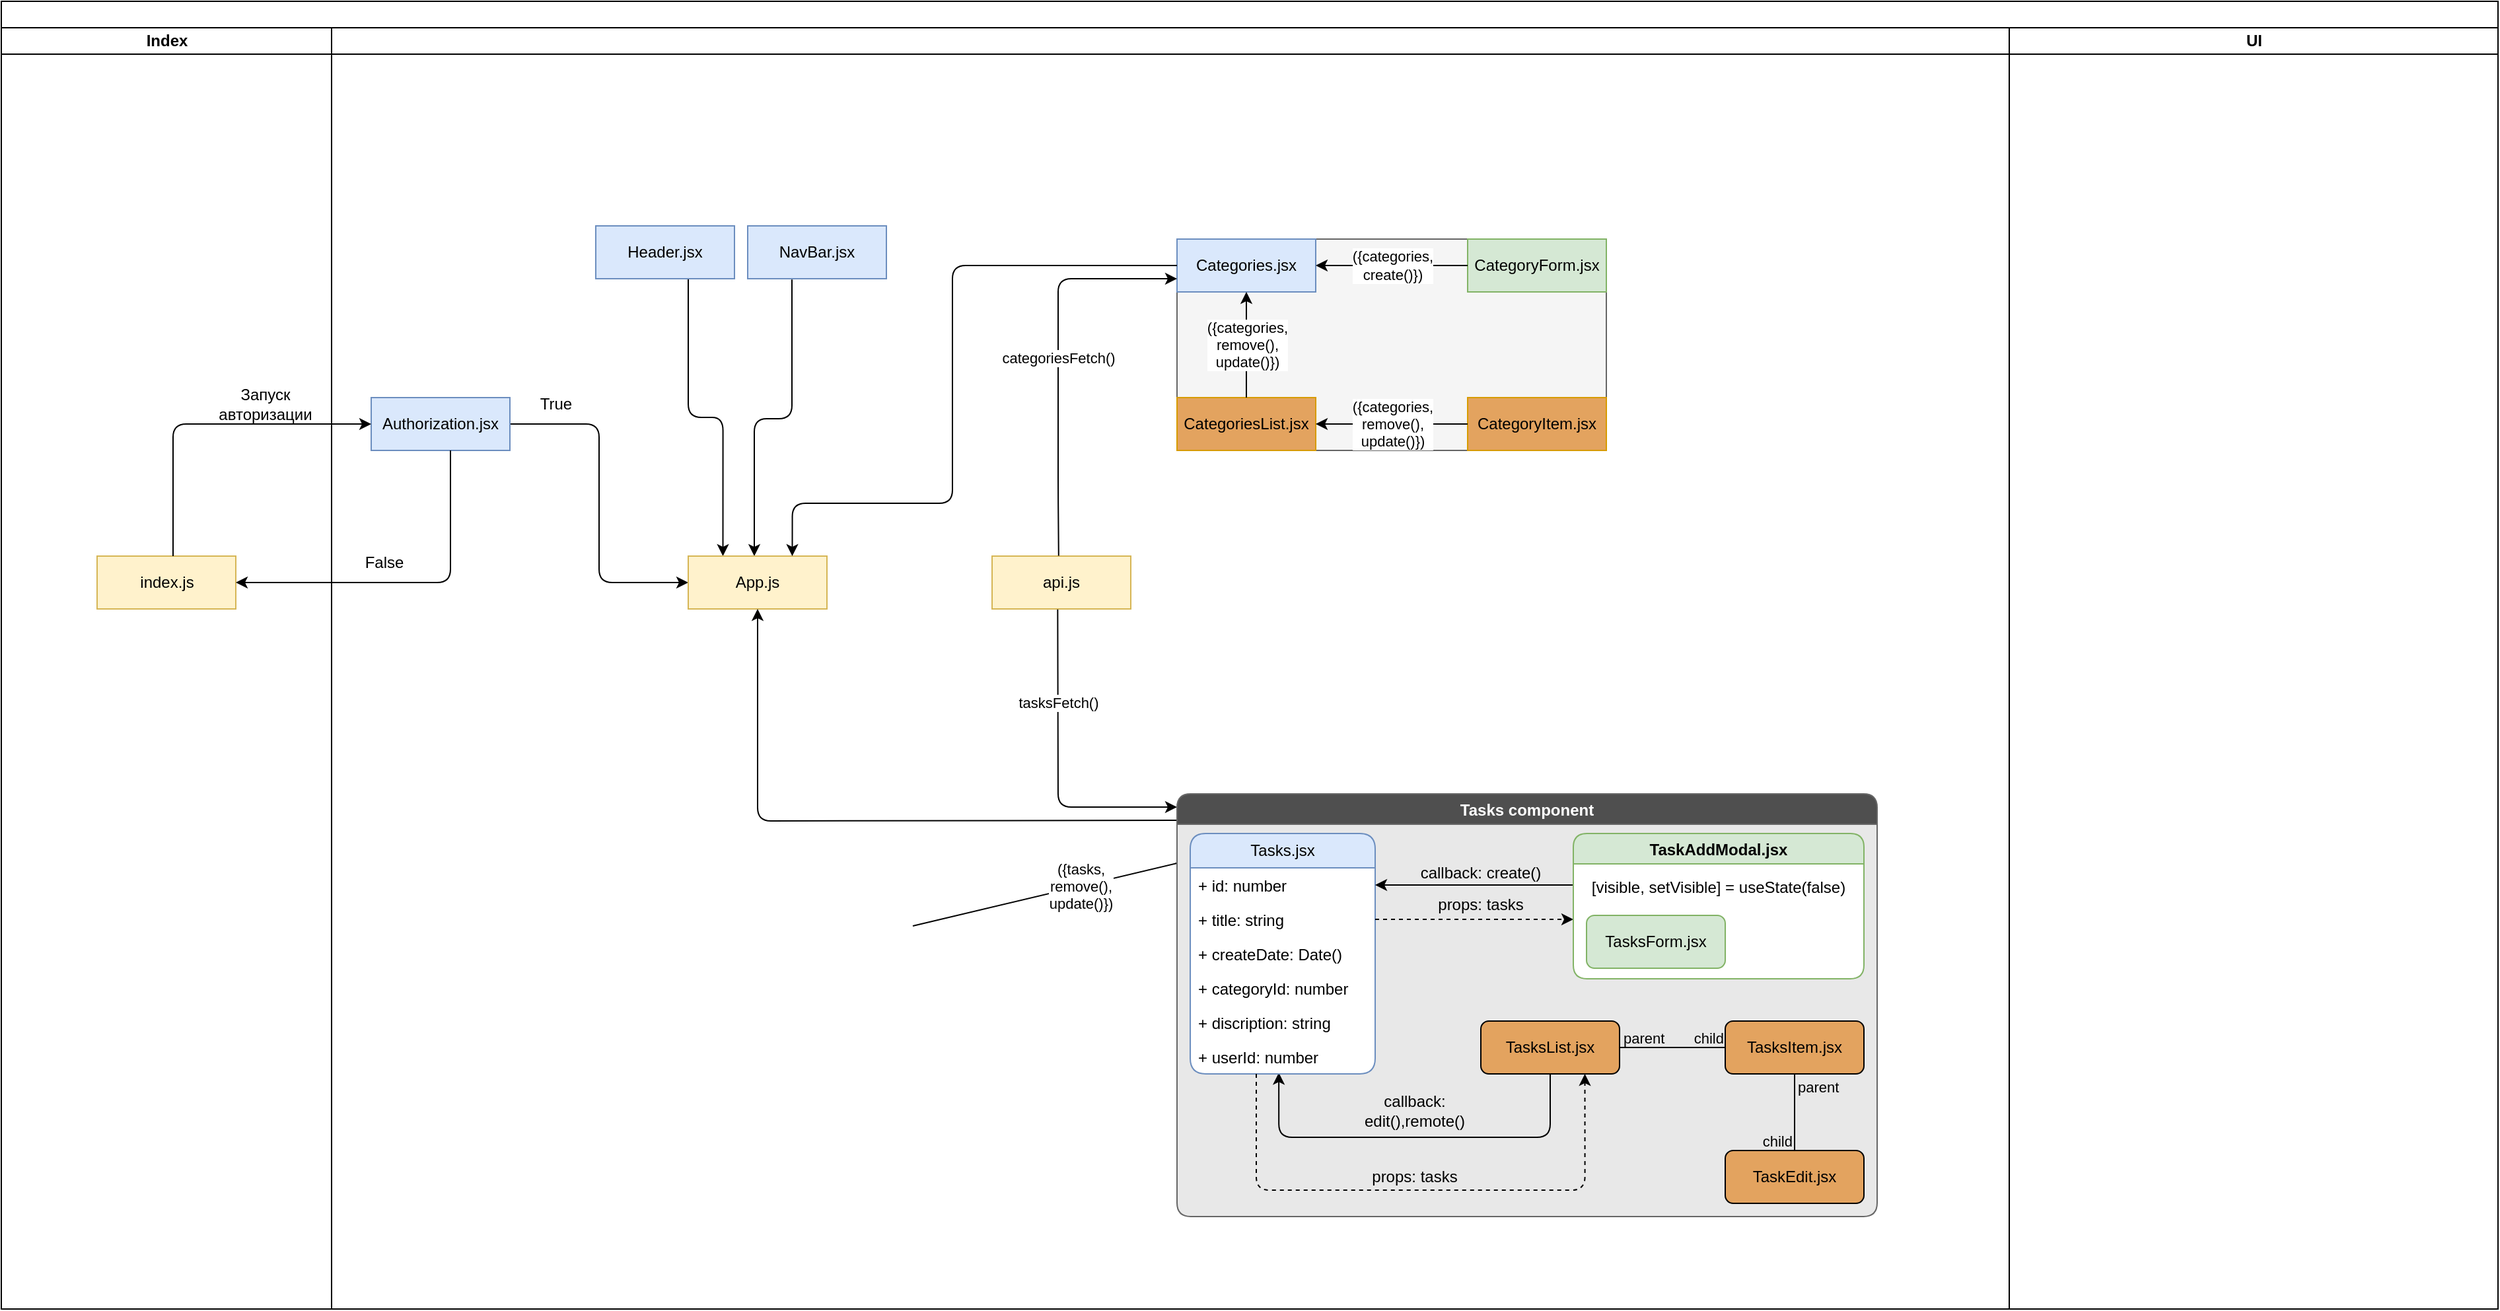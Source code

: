 <mxfile version="21.6.5" type="github">
  <diagram name="Frontend" id="0783ab3e-0a74-02c8-0abd-f7b4e66b4bec">
    <mxGraphModel dx="2270" dy="784" grid="1" gridSize="10" guides="1" tooltips="1" connect="1" arrows="1" fold="1" page="1" pageScale="1" pageWidth="850" pageHeight="1100" background="none" math="0" shadow="0">
      <root>
        <mxCell id="0" />
        <mxCell id="1" parent="0" />
        <mxCell id="1c1d494c118603dd-1" value="Frontend ToDo" style="swimlane;html=1;childLayout=stackLayout;startSize=20;rounded=0;shadow=0;comic=0;labelBackgroundColor=none;strokeWidth=1;fontFamily=Verdana;fontSize=12;align=center;fontColor=#FFFFFF;" parent="1" vertex="1">
          <mxGeometry x="-40" y="180" width="1890" height="990" as="geometry" />
        </mxCell>
        <mxCell id="1c1d494c118603dd-2" value="Index" style="swimlane;html=1;startSize=20;" parent="1c1d494c118603dd-1" vertex="1">
          <mxGeometry y="20" width="250" height="970" as="geometry" />
        </mxCell>
        <mxCell id="Hatcnh2Sir8SRmg99cJd-18" value="index.js" style="rounded=0;whiteSpace=wrap;html=1;fillColor=#fff2cc;strokeColor=#d6b656;" parent="1c1d494c118603dd-2" vertex="1">
          <mxGeometry x="72.5" y="400" width="105" height="40" as="geometry" />
        </mxCell>
        <mxCell id="Hatcnh2Sir8SRmg99cJd-23" value="Запуск авторизации" style="text;html=1;strokeColor=none;fillColor=none;align=center;verticalAlign=middle;whiteSpace=wrap;rounded=0;" parent="1c1d494c118603dd-2" vertex="1">
          <mxGeometry x="150" y="270" width="100" height="30" as="geometry" />
        </mxCell>
        <mxCell id="1c1d494c118603dd-3" value="Components" style="swimlane;html=1;startSize=20;overflow=visible;fillStyle=auto;separatorColor=#F5F5F5;gradientColor=none;swimlaneFillColor=none;fontColor=#ffffff;" parent="1c1d494c118603dd-1" vertex="1">
          <mxGeometry x="250" y="20" width="1270" height="970" as="geometry" />
        </mxCell>
        <mxCell id="Hatcnh2Sir8SRmg99cJd-30" style="edgeStyle=orthogonalEdgeStyle;rounded=1;orthogonalLoop=1;jettySize=auto;html=1;entryX=0;entryY=0.5;entryDx=0;entryDy=0;" parent="1c1d494c118603dd-3" source="Hatcnh2Sir8SRmg99cJd-2" target="Hatcnh2Sir8SRmg99cJd-1" edge="1">
          <mxGeometry relative="1" as="geometry" />
        </mxCell>
        <mxCell id="Hatcnh2Sir8SRmg99cJd-2" value="Authorization.jsx" style="rounded=0;whiteSpace=wrap;html=1;fillColor=#dae8fc;strokeColor=#6c8ebf;" parent="1c1d494c118603dd-3" vertex="1">
          <mxGeometry x="30" y="280" width="105" height="40" as="geometry" />
        </mxCell>
        <mxCell id="QIrwqinoMJVfx_VkA9Hf-7" style="edgeStyle=orthogonalEdgeStyle;rounded=1;orthogonalLoop=1;jettySize=auto;html=1;entryX=0.656;entryY=-0.037;entryDx=0;entryDy=0;entryPerimeter=0;exitX=0.319;exitY=1.016;exitDx=0;exitDy=0;exitPerimeter=0;" parent="1c1d494c118603dd-3" source="Hatcnh2Sir8SRmg99cJd-6" edge="1">
          <mxGeometry relative="1" as="geometry">
            <mxPoint x="371.15" y="191.48" as="sourcePoint" />
            <mxPoint x="320.0" y="400" as="targetPoint" />
            <Array as="points">
              <mxPoint x="349" y="296" />
              <mxPoint x="320" y="296" />
            </Array>
          </mxGeometry>
        </mxCell>
        <mxCell id="Hatcnh2Sir8SRmg99cJd-6" value="NavBar.jsx" style="rounded=0;whiteSpace=wrap;html=1;fillColor=#dae8fc;strokeColor=#6c8ebf;" parent="1c1d494c118603dd-3" vertex="1">
          <mxGeometry x="315" y="150" width="105" height="40" as="geometry" />
        </mxCell>
        <mxCell id="QIrwqinoMJVfx_VkA9Hf-6" style="edgeStyle=orthogonalEdgeStyle;rounded=1;orthogonalLoop=1;jettySize=auto;html=1;entryX=0.25;entryY=0;entryDx=0;entryDy=0;" parent="1c1d494c118603dd-3" source="Hatcnh2Sir8SRmg99cJd-7" target="Hatcnh2Sir8SRmg99cJd-1" edge="1">
          <mxGeometry relative="1" as="geometry">
            <Array as="points">
              <mxPoint x="270" y="295" />
              <mxPoint x="296" y="295" />
            </Array>
          </mxGeometry>
        </mxCell>
        <mxCell id="Hatcnh2Sir8SRmg99cJd-7" value="Header.jsx" style="rounded=0;whiteSpace=wrap;html=1;fillColor=#dae8fc;strokeColor=#6c8ebf;" parent="1c1d494c118603dd-3" vertex="1">
          <mxGeometry x="200" y="150" width="105" height="40" as="geometry" />
        </mxCell>
        <mxCell id="Hatcnh2Sir8SRmg99cJd-1" value="App.js" style="rounded=0;whiteSpace=wrap;html=1;fillColor=#fff2cc;strokeColor=#d6b656;" parent="1c1d494c118603dd-3" vertex="1">
          <mxGeometry x="270" y="400" width="105" height="40" as="geometry" />
        </mxCell>
        <mxCell id="Hatcnh2Sir8SRmg99cJd-32" value="True" style="text;html=1;strokeColor=none;fillColor=none;align=center;verticalAlign=middle;whiteSpace=wrap;rounded=0;" parent="1c1d494c118603dd-3" vertex="1">
          <mxGeometry x="140" y="270" width="60" height="30" as="geometry" />
        </mxCell>
        <mxCell id="Hatcnh2Sir8SRmg99cJd-34" value="False" style="text;html=1;strokeColor=none;fillColor=none;align=center;verticalAlign=middle;whiteSpace=wrap;rounded=0;" parent="1c1d494c118603dd-3" vertex="1">
          <mxGeometry x="10" y="390" width="60" height="30" as="geometry" />
        </mxCell>
        <mxCell id="A1BnjpYrMNNQiAo5bSDg-16" value="" style="group;shadow=0;labelBorderColor=none;fillColor=#f5f5f5;strokeColor=#666666;fontColor=#333333;" vertex="1" connectable="0" parent="1c1d494c118603dd-3">
          <mxGeometry x="640" y="160" width="325" height="160" as="geometry" />
        </mxCell>
        <mxCell id="Hatcnh2Sir8SRmg99cJd-5" value="Categories.jsx" style="rounded=0;whiteSpace=wrap;html=1;fillColor=#dae8fc;strokeColor=#6c8ebf;" parent="A1BnjpYrMNNQiAo5bSDg-16" vertex="1">
          <mxGeometry width="105" height="40" as="geometry" />
        </mxCell>
        <mxCell id="Hatcnh2Sir8SRmg99cJd-35" value="CategoriesList.jsx" style="rounded=0;whiteSpace=wrap;html=1;fillColor=#e3a35f;strokeColor=#d79b00;" parent="A1BnjpYrMNNQiAo5bSDg-16" vertex="1">
          <mxGeometry y="120" width="105" height="40" as="geometry" />
        </mxCell>
        <mxCell id="Hatcnh2Sir8SRmg99cJd-36" value="CategoryForm.jsx" style="rounded=0;whiteSpace=wrap;html=1;fillColor=#d5e8d4;strokeColor=#82b366;" parent="A1BnjpYrMNNQiAo5bSDg-16" vertex="1">
          <mxGeometry x="220" width="105" height="40" as="geometry" />
        </mxCell>
        <mxCell id="Hatcnh2Sir8SRmg99cJd-37" value="CategoryItem.jsx" style="rounded=0;whiteSpace=wrap;html=1;fillColor=#e3a35f;strokeColor=#d79b00;" parent="A1BnjpYrMNNQiAo5bSDg-16" vertex="1">
          <mxGeometry x="220" y="120" width="105" height="40" as="geometry" />
        </mxCell>
        <mxCell id="A1BnjpYrMNNQiAo5bSDg-3" value="" style="endArrow=classic;html=1;rounded=0;entryX=0.5;entryY=1;entryDx=0;entryDy=0;" edge="1" parent="A1BnjpYrMNNQiAo5bSDg-16" source="Hatcnh2Sir8SRmg99cJd-35" target="Hatcnh2Sir8SRmg99cJd-5">
          <mxGeometry relative="1" as="geometry">
            <mxPoint x="-250" y="190" as="sourcePoint" />
            <mxPoint x="-90" y="190" as="targetPoint" />
          </mxGeometry>
        </mxCell>
        <mxCell id="A1BnjpYrMNNQiAo5bSDg-4" value="({categories,&lt;br&gt;remove(),&lt;br&gt;update()})" style="edgeLabel;resizable=0;html=1;align=center;verticalAlign=middle;" connectable="0" vertex="1" parent="A1BnjpYrMNNQiAo5bSDg-3">
          <mxGeometry relative="1" as="geometry" />
        </mxCell>
        <mxCell id="A1BnjpYrMNNQiAo5bSDg-9" value="" style="endArrow=classic;html=1;rounded=0;exitX=0;exitY=0.5;exitDx=0;exitDy=0;entryX=1;entryY=0.5;entryDx=0;entryDy=0;" edge="1" parent="A1BnjpYrMNNQiAo5bSDg-16" source="Hatcnh2Sir8SRmg99cJd-37" target="Hatcnh2Sir8SRmg99cJd-35">
          <mxGeometry relative="1" as="geometry">
            <mxPoint y="110" as="sourcePoint" />
            <mxPoint x="160" y="110" as="targetPoint" />
          </mxGeometry>
        </mxCell>
        <mxCell id="A1BnjpYrMNNQiAo5bSDg-10" value="({categories,&lt;br style=&quot;border-color: var(--border-color);&quot;&gt;remove(),&lt;br style=&quot;border-color: var(--border-color);&quot;&gt;update()})" style="edgeLabel;resizable=0;html=1;align=center;verticalAlign=middle;" connectable="0" vertex="1" parent="A1BnjpYrMNNQiAo5bSDg-9">
          <mxGeometry relative="1" as="geometry" />
        </mxCell>
        <mxCell id="A1BnjpYrMNNQiAo5bSDg-13" value="" style="endArrow=classic;html=1;rounded=0;exitX=0;exitY=0.5;exitDx=0;exitDy=0;entryX=1;entryY=0.5;entryDx=0;entryDy=0;" edge="1" parent="A1BnjpYrMNNQiAo5bSDg-16" source="Hatcnh2Sir8SRmg99cJd-36" target="Hatcnh2Sir8SRmg99cJd-5">
          <mxGeometry relative="1" as="geometry">
            <mxPoint x="80" y="70" as="sourcePoint" />
            <mxPoint x="180" y="70" as="targetPoint" />
          </mxGeometry>
        </mxCell>
        <mxCell id="A1BnjpYrMNNQiAo5bSDg-14" value="({categories,&lt;br&gt;create()})" style="edgeLabel;resizable=0;html=1;align=center;verticalAlign=middle;" connectable="0" vertex="1" parent="A1BnjpYrMNNQiAo5bSDg-13">
          <mxGeometry relative="1" as="geometry" />
        </mxCell>
        <mxCell id="A1BnjpYrMNNQiAo5bSDg-17" value="api.js" style="rounded=0;whiteSpace=wrap;html=1;fillColor=#fff2cc;strokeColor=#d6b656;" vertex="1" parent="1c1d494c118603dd-3">
          <mxGeometry x="500" y="400" width="105" height="40" as="geometry" />
        </mxCell>
        <mxCell id="A1BnjpYrMNNQiAo5bSDg-19" value="" style="endArrow=classic;html=1;rounded=1;entryX=0;entryY=0.75;entryDx=0;entryDy=0;exitX=0.48;exitY=-0.007;exitDx=0;exitDy=0;exitPerimeter=0;" edge="1" parent="1c1d494c118603dd-3" source="A1BnjpYrMNNQiAo5bSDg-17" target="Hatcnh2Sir8SRmg99cJd-5">
          <mxGeometry relative="1" as="geometry">
            <mxPoint x="480" y="330" as="sourcePoint" />
            <mxPoint x="580" y="330" as="targetPoint" />
            <Array as="points">
              <mxPoint x="550" y="350" />
              <mxPoint x="550" y="190" />
            </Array>
          </mxGeometry>
        </mxCell>
        <mxCell id="A1BnjpYrMNNQiAo5bSDg-20" value="categoriesFetch()" style="edgeLabel;resizable=0;html=1;align=center;verticalAlign=middle;" connectable="0" vertex="1" parent="A1BnjpYrMNNQiAo5bSDg-19">
          <mxGeometry relative="1" as="geometry" />
        </mxCell>
        <mxCell id="A1BnjpYrMNNQiAo5bSDg-21" style="edgeStyle=orthogonalEdgeStyle;rounded=1;orthogonalLoop=1;jettySize=auto;html=1;entryX=0.75;entryY=0;entryDx=0;entryDy=0;" edge="1" parent="1c1d494c118603dd-3" source="Hatcnh2Sir8SRmg99cJd-5" target="Hatcnh2Sir8SRmg99cJd-1">
          <mxGeometry relative="1" as="geometry">
            <Array as="points">
              <mxPoint x="470" y="180" />
              <mxPoint x="470" y="360" />
              <mxPoint x="349" y="360" />
            </Array>
          </mxGeometry>
        </mxCell>
        <mxCell id="A1BnjpYrMNNQiAo5bSDg-23" value="" style="endArrow=classic;html=1;rounded=1;entryX=0;entryY=0.25;entryDx=0;entryDy=0;exitX=0.473;exitY=1.008;exitDx=0;exitDy=0;exitPerimeter=0;" edge="1" parent="1c1d494c118603dd-3" source="A1BnjpYrMNNQiAo5bSDg-17">
          <mxGeometry relative="1" as="geometry">
            <mxPoint x="470" y="580" as="sourcePoint" />
            <mxPoint x="640" y="590" as="targetPoint" />
            <Array as="points">
              <mxPoint x="550" y="590" />
            </Array>
          </mxGeometry>
        </mxCell>
        <mxCell id="A1BnjpYrMNNQiAo5bSDg-24" value="tasksFetch()" style="edgeLabel;resizable=0;html=1;align=center;verticalAlign=middle;" connectable="0" vertex="1" parent="A1BnjpYrMNNQiAo5bSDg-23">
          <mxGeometry relative="1" as="geometry">
            <mxPoint y="-50" as="offset" />
          </mxGeometry>
        </mxCell>
        <mxCell id="A1BnjpYrMNNQiAo5bSDg-32" style="edgeStyle=orthogonalEdgeStyle;rounded=1;orthogonalLoop=1;jettySize=auto;html=1;entryX=0.5;entryY=1;entryDx=0;entryDy=0;" edge="1" parent="1c1d494c118603dd-3" target="Hatcnh2Sir8SRmg99cJd-1">
          <mxGeometry relative="1" as="geometry">
            <mxPoint x="640" y="600" as="sourcePoint" />
          </mxGeometry>
        </mxCell>
        <mxCell id="Hatcnh2Sir8SRmg99cJd-51" value="" style="group;container=0;" parent="1c1d494c118603dd-3" vertex="1" connectable="0">
          <mxGeometry x="640" y="580" width="247.5" height="110" as="geometry" />
        </mxCell>
        <mxCell id="A1BnjpYrMNNQiAo5bSDg-25" value="" style="endArrow=classic;html=1;rounded=0;entryX=0.5;entryY=1;entryDx=0;entryDy=0;exitX=0.5;exitY=0;exitDx=0;exitDy=0;" edge="1" parent="1c1d494c118603dd-3" source="Hatcnh2Sir8SRmg99cJd-46">
          <mxGeometry relative="1" as="geometry">
            <mxPoint x="440" y="680" as="sourcePoint" />
            <mxPoint x="692.5" y="620" as="targetPoint" />
          </mxGeometry>
        </mxCell>
        <mxCell id="A1BnjpYrMNNQiAo5bSDg-26" value="({tasks,&lt;br style=&quot;border-color: var(--border-color);&quot;&gt;remove(),&lt;br style=&quot;border-color: var(--border-color);&quot;&gt;update()})" style="edgeLabel;resizable=0;html=1;align=center;verticalAlign=middle;" connectable="0" vertex="1" parent="A1BnjpYrMNNQiAo5bSDg-25">
          <mxGeometry relative="1" as="geometry" />
        </mxCell>
        <mxCell id="A1BnjpYrMNNQiAo5bSDg-29" value="" style="endArrow=classic;html=1;rounded=0;exitX=0.5;exitY=0;exitDx=0;exitDy=0;entryX=0.5;entryY=1;entryDx=0;entryDy=0;" edge="1" parent="1c1d494c118603dd-3" source="Hatcnh2Sir8SRmg99cJd-47">
          <mxGeometry relative="1" as="geometry">
            <mxPoint x="750" y="670" as="sourcePoint" />
            <mxPoint x="692.5" y="730" as="targetPoint" />
          </mxGeometry>
        </mxCell>
        <mxCell id="A1BnjpYrMNNQiAo5bSDg-30" value="({tasks,&lt;br style=&quot;border-color: var(--border-color);&quot;&gt;remove(),&lt;br style=&quot;border-color: var(--border-color);&quot;&gt;update()})" style="edgeLabel;resizable=0;html=1;align=center;verticalAlign=middle;" connectable="0" vertex="1" parent="A1BnjpYrMNNQiAo5bSDg-29">
          <mxGeometry relative="1" as="geometry" />
        </mxCell>
        <mxCell id="A1BnjpYrMNNQiAo5bSDg-52" value="Tasks component" style="swimlane;rounded=1;fillColor=#4F4F4F;fontColor=#FFFFFF;strokeColor=#666666;fillStyle=solid;swimlaneFillColor=#E8E8E8;" vertex="1" parent="1c1d494c118603dd-3">
          <mxGeometry x="640" y="580" width="530" height="320" as="geometry">
            <mxRectangle x="640" y="580" width="160" height="30" as="alternateBounds" />
          </mxGeometry>
        </mxCell>
        <mxCell id="A1BnjpYrMNNQiAo5bSDg-31" value="" style="group;container=0;" vertex="1" connectable="0" parent="A1BnjpYrMNNQiAo5bSDg-52">
          <mxGeometry x="-180" width="325" height="150" as="geometry" />
        </mxCell>
        <mxCell id="A1BnjpYrMNNQiAo5bSDg-56" value="TasksList.jsx" style="rounded=1;whiteSpace=wrap;html=1;fillColor=#e3a35f;" vertex="1" parent="A1BnjpYrMNNQiAo5bSDg-52">
          <mxGeometry x="230" y="172" width="105" height="40" as="geometry" />
        </mxCell>
        <mxCell id="A1BnjpYrMNNQiAo5bSDg-57" value="TasksItem.jsx" style="rounded=1;whiteSpace=wrap;html=1;fillColor=#e3a35f;" vertex="1" parent="A1BnjpYrMNNQiAo5bSDg-52">
          <mxGeometry x="415" y="172" width="105" height="40" as="geometry" />
        </mxCell>
        <mxCell id="A1BnjpYrMNNQiAo5bSDg-105" style="edgeStyle=orthogonalEdgeStyle;rounded=1;orthogonalLoop=1;jettySize=auto;html=1;entryX=0.5;entryY=1;entryDx=0;entryDy=0;exitX=0.479;exitY=0.967;exitDx=0;exitDy=0;exitPerimeter=0;startArrow=classic;startFill=1;endArrow=none;endFill=0;" edge="1" parent="A1BnjpYrMNNQiAo5bSDg-52" source="A1BnjpYrMNNQiAo5bSDg-71" target="A1BnjpYrMNNQiAo5bSDg-56">
          <mxGeometry relative="1" as="geometry">
            <Array as="points">
              <mxPoint x="77" y="260" />
              <mxPoint x="282" y="260" />
            </Array>
          </mxGeometry>
        </mxCell>
        <mxCell id="A1BnjpYrMNNQiAo5bSDg-64" value="Tasks.jsx" style="swimlane;fontStyle=0;childLayout=stackLayout;horizontal=1;startSize=26;fillColor=#dae8fc;horizontalStack=0;resizeParent=1;resizeParentMax=0;resizeLast=0;collapsible=1;marginBottom=0;whiteSpace=wrap;html=1;strokeColor=#6c8ebf;rounded=1;swimlaneFillColor=default;aspect=fixed;" vertex="1" parent="A1BnjpYrMNNQiAo5bSDg-52">
          <mxGeometry x="10" y="30" width="140" height="182" as="geometry">
            <mxRectangle x="33" y="40" width="105" height="30" as="alternateBounds" />
          </mxGeometry>
        </mxCell>
        <mxCell id="A1BnjpYrMNNQiAo5bSDg-90" style="rounded=0;orthogonalLoop=1;jettySize=auto;html=1;startArrow=classic;startFill=1;endArrow=none;endFill=0;" edge="1" parent="A1BnjpYrMNNQiAo5bSDg-64" source="A1BnjpYrMNNQiAo5bSDg-65">
          <mxGeometry relative="1" as="geometry">
            <mxPoint x="290" y="39" as="targetPoint" />
          </mxGeometry>
        </mxCell>
        <mxCell id="A1BnjpYrMNNQiAo5bSDg-65" value="+ id: number" style="text;strokeColor=none;fillColor=none;align=left;verticalAlign=top;spacingLeft=4;spacingRight=4;overflow=hidden;rotatable=0;points=[[0,0.5],[1,0.5]];portConstraint=eastwest;whiteSpace=wrap;html=1;" vertex="1" parent="A1BnjpYrMNNQiAo5bSDg-64">
          <mxGeometry y="26" width="140" height="26" as="geometry" />
        </mxCell>
        <mxCell id="A1BnjpYrMNNQiAo5bSDg-93" style="edgeStyle=orthogonalEdgeStyle;rounded=0;orthogonalLoop=1;jettySize=auto;html=1;dashed=1;" edge="1" parent="A1BnjpYrMNNQiAo5bSDg-64" source="A1BnjpYrMNNQiAo5bSDg-66">
          <mxGeometry relative="1" as="geometry">
            <mxPoint x="290" y="65" as="targetPoint" />
          </mxGeometry>
        </mxCell>
        <mxCell id="A1BnjpYrMNNQiAo5bSDg-66" value="+ title: string" style="text;strokeColor=none;fillColor=none;align=left;verticalAlign=top;spacingLeft=4;spacingRight=4;overflow=hidden;rotatable=0;points=[[0,0.5],[1,0.5]];portConstraint=eastwest;whiteSpace=wrap;html=1;" vertex="1" parent="A1BnjpYrMNNQiAo5bSDg-64">
          <mxGeometry y="52" width="140" height="26" as="geometry" />
        </mxCell>
        <mxCell id="A1BnjpYrMNNQiAo5bSDg-67" value="+ createDate: Date()" style="text;strokeColor=none;fillColor=none;align=left;verticalAlign=top;spacingLeft=4;spacingRight=4;overflow=hidden;rotatable=0;points=[[0,0.5],[1,0.5]];portConstraint=eastwest;whiteSpace=wrap;html=1;" vertex="1" parent="A1BnjpYrMNNQiAo5bSDg-64">
          <mxGeometry y="78" width="140" height="26" as="geometry" />
        </mxCell>
        <mxCell id="A1BnjpYrMNNQiAo5bSDg-68" value="+ categoryId: number" style="text;strokeColor=none;fillColor=none;align=left;verticalAlign=top;spacingLeft=4;spacingRight=4;overflow=hidden;rotatable=0;points=[[0,0.5],[1,0.5]];portConstraint=eastwest;whiteSpace=wrap;html=1;" vertex="1" parent="A1BnjpYrMNNQiAo5bSDg-64">
          <mxGeometry y="104" width="140" height="26" as="geometry" />
        </mxCell>
        <mxCell id="A1BnjpYrMNNQiAo5bSDg-69" value="+ discription: string" style="text;strokeColor=none;fillColor=none;align=left;verticalAlign=top;spacingLeft=4;spacingRight=4;overflow=hidden;rotatable=0;points=[[0,0.5],[1,0.5]];portConstraint=eastwest;whiteSpace=wrap;html=1;" vertex="1" parent="A1BnjpYrMNNQiAo5bSDg-64">
          <mxGeometry y="130" width="140" height="26" as="geometry" />
        </mxCell>
        <mxCell id="A1BnjpYrMNNQiAo5bSDg-71" value="+ userId: number" style="text;strokeColor=none;fillColor=none;align=left;verticalAlign=top;spacingLeft=4;spacingRight=4;overflow=hidden;rotatable=0;points=[[0,0.5],[1,0.5]];portConstraint=eastwest;whiteSpace=wrap;html=1;" vertex="1" parent="A1BnjpYrMNNQiAo5bSDg-64">
          <mxGeometry y="156" width="140" height="26" as="geometry" />
        </mxCell>
        <mxCell id="A1BnjpYrMNNQiAo5bSDg-72" value="TaskAddModal.jsx" style="swimlane;fillColor=#d5e8d4;strokeColor=#82b366;rounded=1;swimlaneFillColor=default;" vertex="1" parent="A1BnjpYrMNNQiAo5bSDg-52">
          <mxGeometry x="300" y="30" width="220" height="110" as="geometry" />
        </mxCell>
        <mxCell id="A1BnjpYrMNNQiAo5bSDg-73" value="TasksForm.jsx" style="rounded=1;whiteSpace=wrap;html=1;fillColor=#d5e8d4;strokeColor=#82b366;" vertex="1" parent="A1BnjpYrMNNQiAo5bSDg-72">
          <mxGeometry x="10" y="62" width="105" height="40" as="geometry" />
        </mxCell>
        <mxCell id="A1BnjpYrMNNQiAo5bSDg-76" value="[visible, setVisible] = useState(false)" style="text;html=1;strokeColor=none;fillColor=none;align=center;verticalAlign=middle;whiteSpace=wrap;rounded=0;" vertex="1" parent="A1BnjpYrMNNQiAo5bSDg-72">
          <mxGeometry x="10" y="32" width="200" height="18" as="geometry" />
        </mxCell>
        <mxCell id="A1BnjpYrMNNQiAo5bSDg-91" value="callback: create()" style="text;html=1;strokeColor=none;fillColor=none;align=center;verticalAlign=middle;whiteSpace=wrap;rounded=0;" vertex="1" parent="A1BnjpYrMNNQiAo5bSDg-52">
          <mxGeometry x="170" y="50" width="120" height="20" as="geometry" />
        </mxCell>
        <mxCell id="A1BnjpYrMNNQiAo5bSDg-94" value="props: tasks" style="text;html=1;strokeColor=none;fillColor=none;align=center;verticalAlign=middle;whiteSpace=wrap;rounded=0;" vertex="1" parent="A1BnjpYrMNNQiAo5bSDg-52">
          <mxGeometry x="170" y="74" width="120" height="20" as="geometry" />
        </mxCell>
        <mxCell id="A1BnjpYrMNNQiAo5bSDg-97" value="TaskEdit.jsx" style="rounded=1;whiteSpace=wrap;html=1;fillColor=#e3a35f;" vertex="1" parent="A1BnjpYrMNNQiAo5bSDg-52">
          <mxGeometry x="415" y="270" width="105" height="40" as="geometry" />
        </mxCell>
        <mxCell id="A1BnjpYrMNNQiAo5bSDg-98" value="" style="endArrow=none;html=1;edgeStyle=orthogonalEdgeStyle;rounded=0;exitX=1;exitY=0.5;exitDx=0;exitDy=0;" edge="1" parent="A1BnjpYrMNNQiAo5bSDg-52" source="A1BnjpYrMNNQiAo5bSDg-56" target="A1BnjpYrMNNQiAo5bSDg-57">
          <mxGeometry relative="1" as="geometry">
            <mxPoint x="320" y="240" as="sourcePoint" />
            <mxPoint x="480" y="240" as="targetPoint" />
          </mxGeometry>
        </mxCell>
        <mxCell id="A1BnjpYrMNNQiAo5bSDg-99" value="parent" style="edgeLabel;resizable=0;html=1;align=left;verticalAlign=bottom;labelBackgroundColor=none;" connectable="0" vertex="1" parent="A1BnjpYrMNNQiAo5bSDg-98">
          <mxGeometry x="-1" relative="1" as="geometry">
            <mxPoint x="1" y="1" as="offset" />
          </mxGeometry>
        </mxCell>
        <mxCell id="A1BnjpYrMNNQiAo5bSDg-100" value="child" style="edgeLabel;resizable=0;html=1;align=right;verticalAlign=bottom;labelBackgroundColor=none;" connectable="0" vertex="1" parent="A1BnjpYrMNNQiAo5bSDg-98">
          <mxGeometry x="1" relative="1" as="geometry">
            <mxPoint x="-1" y="1" as="offset" />
          </mxGeometry>
        </mxCell>
        <mxCell id="A1BnjpYrMNNQiAo5bSDg-101" value="" style="endArrow=none;html=1;edgeStyle=orthogonalEdgeStyle;rounded=0;entryX=0.5;entryY=0;entryDx=0;entryDy=0;exitX=0.5;exitY=1;exitDx=0;exitDy=0;" edge="1" parent="A1BnjpYrMNNQiAo5bSDg-52" source="A1BnjpYrMNNQiAo5bSDg-57" target="A1BnjpYrMNNQiAo5bSDg-97">
          <mxGeometry relative="1" as="geometry">
            <mxPoint x="270" y="260" as="sourcePoint" />
            <mxPoint x="430" y="260" as="targetPoint" />
          </mxGeometry>
        </mxCell>
        <mxCell id="A1BnjpYrMNNQiAo5bSDg-102" value="parent" style="edgeLabel;resizable=0;html=1;align=left;verticalAlign=bottom;labelBackgroundColor=none;" connectable="0" vertex="1" parent="A1BnjpYrMNNQiAo5bSDg-101">
          <mxGeometry x="-1" relative="1" as="geometry">
            <mxPoint y="18" as="offset" />
          </mxGeometry>
        </mxCell>
        <mxCell id="A1BnjpYrMNNQiAo5bSDg-103" value="child" style="edgeLabel;resizable=0;html=1;align=right;verticalAlign=bottom;labelBackgroundColor=none;" connectable="0" vertex="1" parent="A1BnjpYrMNNQiAo5bSDg-101">
          <mxGeometry x="1" relative="1" as="geometry">
            <mxPoint x="-1" y="1" as="offset" />
          </mxGeometry>
        </mxCell>
        <mxCell id="A1BnjpYrMNNQiAo5bSDg-106" value="callback: edit(),remote()" style="text;html=1;strokeColor=none;fillColor=none;align=center;verticalAlign=middle;whiteSpace=wrap;rounded=0;" vertex="1" parent="A1BnjpYrMNNQiAo5bSDg-52">
          <mxGeometry x="120" y="230" width="120" height="20" as="geometry" />
        </mxCell>
        <mxCell id="A1BnjpYrMNNQiAo5bSDg-107" style="edgeStyle=orthogonalEdgeStyle;rounded=1;orthogonalLoop=1;jettySize=auto;html=1;entryX=0.75;entryY=1;entryDx=0;entryDy=0;dashed=1;" edge="1" parent="A1BnjpYrMNNQiAo5bSDg-52" source="A1BnjpYrMNNQiAo5bSDg-71" target="A1BnjpYrMNNQiAo5bSDg-56">
          <mxGeometry relative="1" as="geometry">
            <mxPoint x="170" y="199" as="targetPoint" />
            <Array as="points">
              <mxPoint x="60" y="300" />
              <mxPoint x="309" y="300" />
            </Array>
          </mxGeometry>
        </mxCell>
        <mxCell id="A1BnjpYrMNNQiAo5bSDg-169" value="props: tasks" style="text;html=1;strokeColor=none;fillColor=none;align=center;verticalAlign=middle;whiteSpace=wrap;rounded=0;" vertex="1" parent="A1BnjpYrMNNQiAo5bSDg-52">
          <mxGeometry x="120" y="280" width="120" height="20" as="geometry" />
        </mxCell>
        <mxCell id="1c1d494c118603dd-4" value="UI" style="swimlane;html=1;startSize=20;" parent="1c1d494c118603dd-1" vertex="1">
          <mxGeometry x="1520" y="20" width="370" height="970" as="geometry" />
        </mxCell>
        <mxCell id="Hatcnh2Sir8SRmg99cJd-22" style="edgeStyle=orthogonalEdgeStyle;rounded=1;orthogonalLoop=1;jettySize=auto;html=1;entryX=0;entryY=0.5;entryDx=0;entryDy=0;" parent="1c1d494c118603dd-1" source="Hatcnh2Sir8SRmg99cJd-18" target="Hatcnh2Sir8SRmg99cJd-2" edge="1">
          <mxGeometry relative="1" as="geometry">
            <Array as="points">
              <mxPoint x="130" y="320" />
            </Array>
          </mxGeometry>
        </mxCell>
        <mxCell id="Hatcnh2Sir8SRmg99cJd-33" style="edgeStyle=orthogonalEdgeStyle;rounded=1;orthogonalLoop=1;jettySize=auto;html=1;entryX=1;entryY=0.5;entryDx=0;entryDy=0;" parent="1c1d494c118603dd-1" source="Hatcnh2Sir8SRmg99cJd-2" target="Hatcnh2Sir8SRmg99cJd-18" edge="1">
          <mxGeometry relative="1" as="geometry">
            <Array as="points">
              <mxPoint x="340" y="440" />
            </Array>
          </mxGeometry>
        </mxCell>
      </root>
    </mxGraphModel>
  </diagram>
</mxfile>
